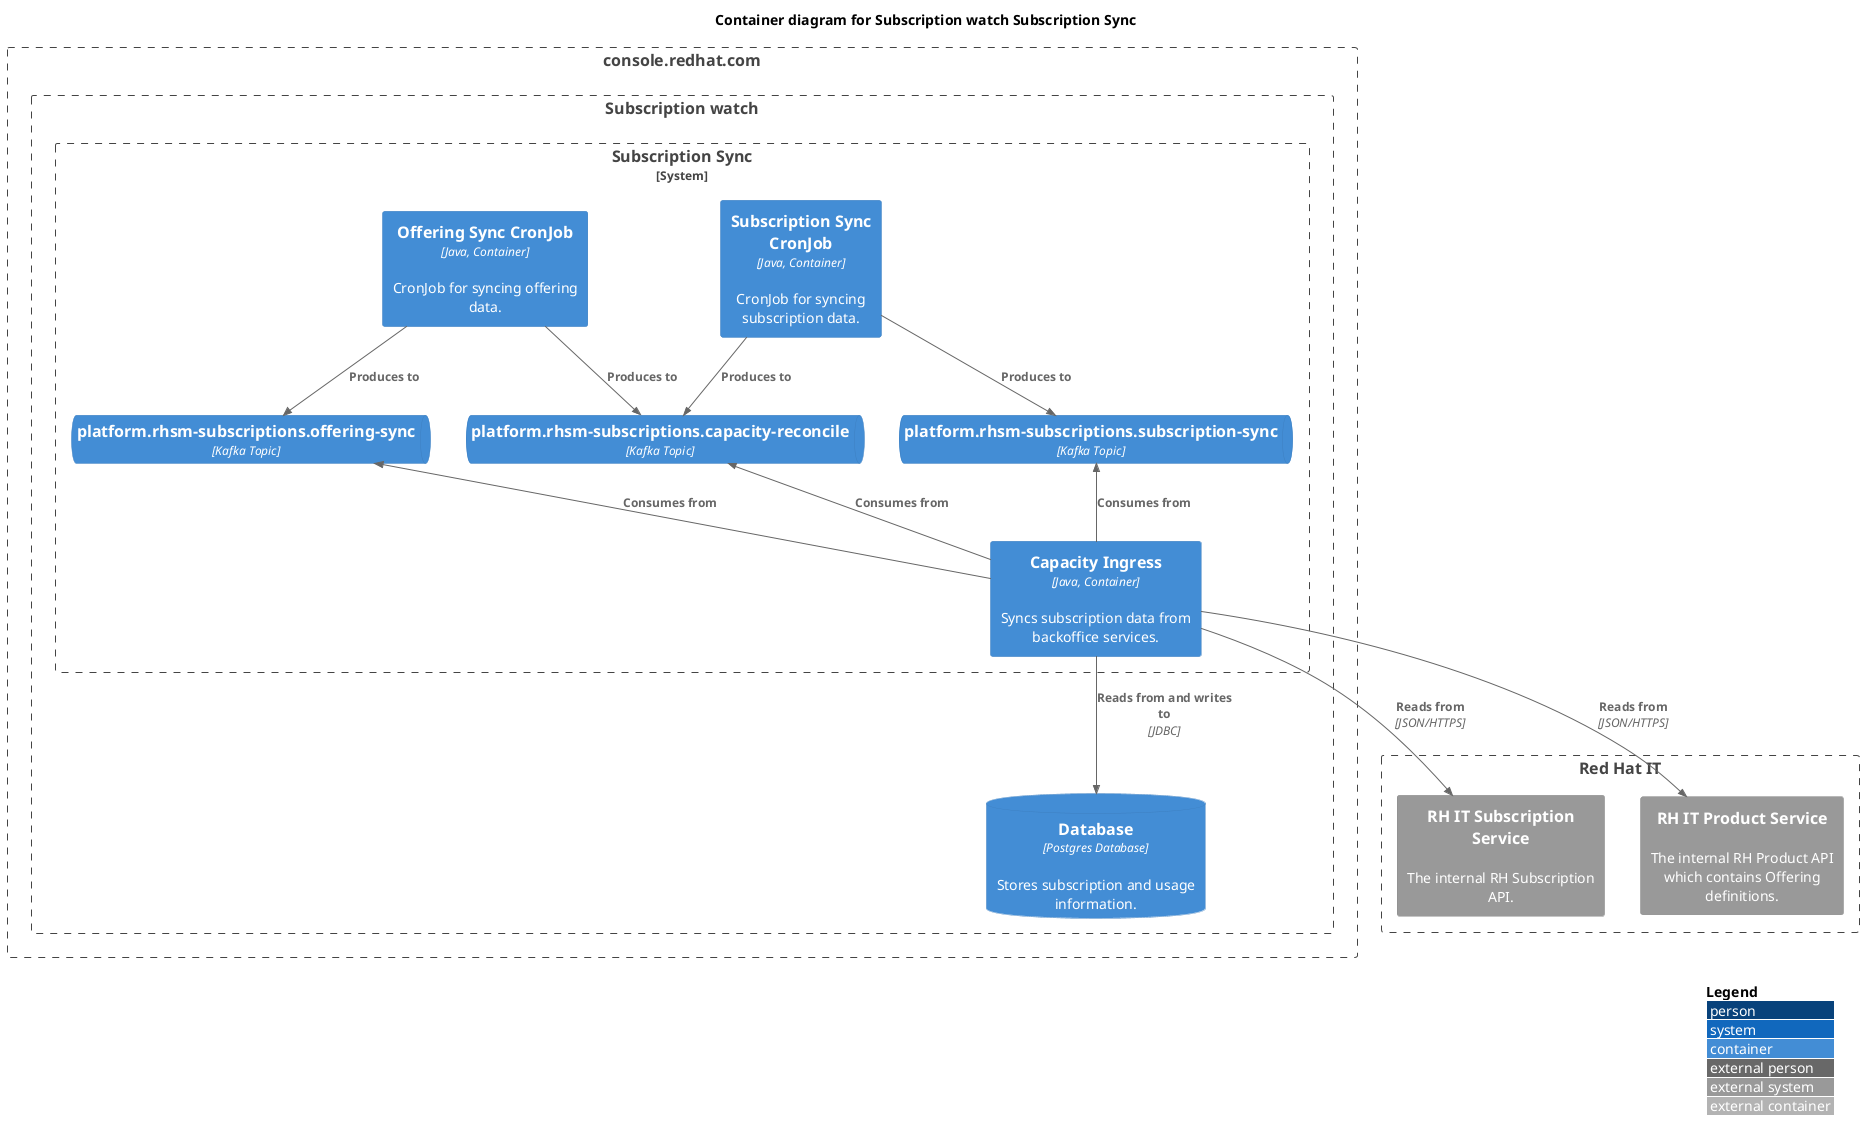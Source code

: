 @startuml
!include <C4/C4_Container>

LAYOUT_WITH_LEGEND()

title Container diagram for Subscription watch Subscription Sync

Boundary(crc, console.redhat.com) {
  Boundary(swatch, "Subscription watch") {
    System_Boundary(subscription_sync, "Subscription Sync") {
      Container(subscription_sync_job, "Subscription Sync CronJob", "Java, Container", "CronJob for syncing subscription data.")
      Container(offering_sync_job, "Offering Sync CronJob", "Java, Container", "CronJob for syncing offering data.")
      Container(capacity_ingress, "Capacity Ingress", "Java, Container", "Syncs subscription data from backoffice services.")
      ContainerQueue(offering_sync_tasks, "platform.rhsm-subscriptions.offering-sync", "Kafka Topic")
      ContainerQueue(capacity_reconcile_tasks, "platform.rhsm-subscriptions.capacity-reconcile", "Kafka Topic")
      ContainerQueue(subscription_sync_tasks, "platform.rhsm-subscriptions.subscription-sync", "Kafka Topic")
    }
    ContainerDb(db, "Database", "Postgres Database", "Stores subscription and usage information.")
  }
}

Boundary(rhit, "Red Hat IT") {
  System_Ext(rhit_subscriptions, "RH IT Subscription Service", "The internal RH Subscription API.")
  System_Ext(rhit_product, "RH IT Product Service", "The internal RH Product API which contains Offering definitions.")
}

' capacity ingress process
Rel(subscription_sync_job, subscription_sync_tasks, "Produces to")
Rel(subscription_sync_job, capacity_reconcile_tasks, "Produces to")
Rel(offering_sync_job, offering_sync_tasks, "Produces to")
Rel(offering_sync_job, capacity_reconcile_tasks, "Produces to")
Rel_Back(subscription_sync_tasks, capacity_ingress, "Consumes from")
Rel_Back(capacity_reconcile_tasks, capacity_ingress, "Consumes from")
Rel_Back(offering_sync_tasks, capacity_ingress, "Consumes from")
Rel(capacity_ingress, db, "Reads from and writes to", "JDBC")
Rel(capacity_ingress, rhit_subscriptions, "Reads from", "JSON/HTTPS")
Rel(capacity_ingress, rhit_product, "Reads from", "JSON/HTTPS")
@enduml
